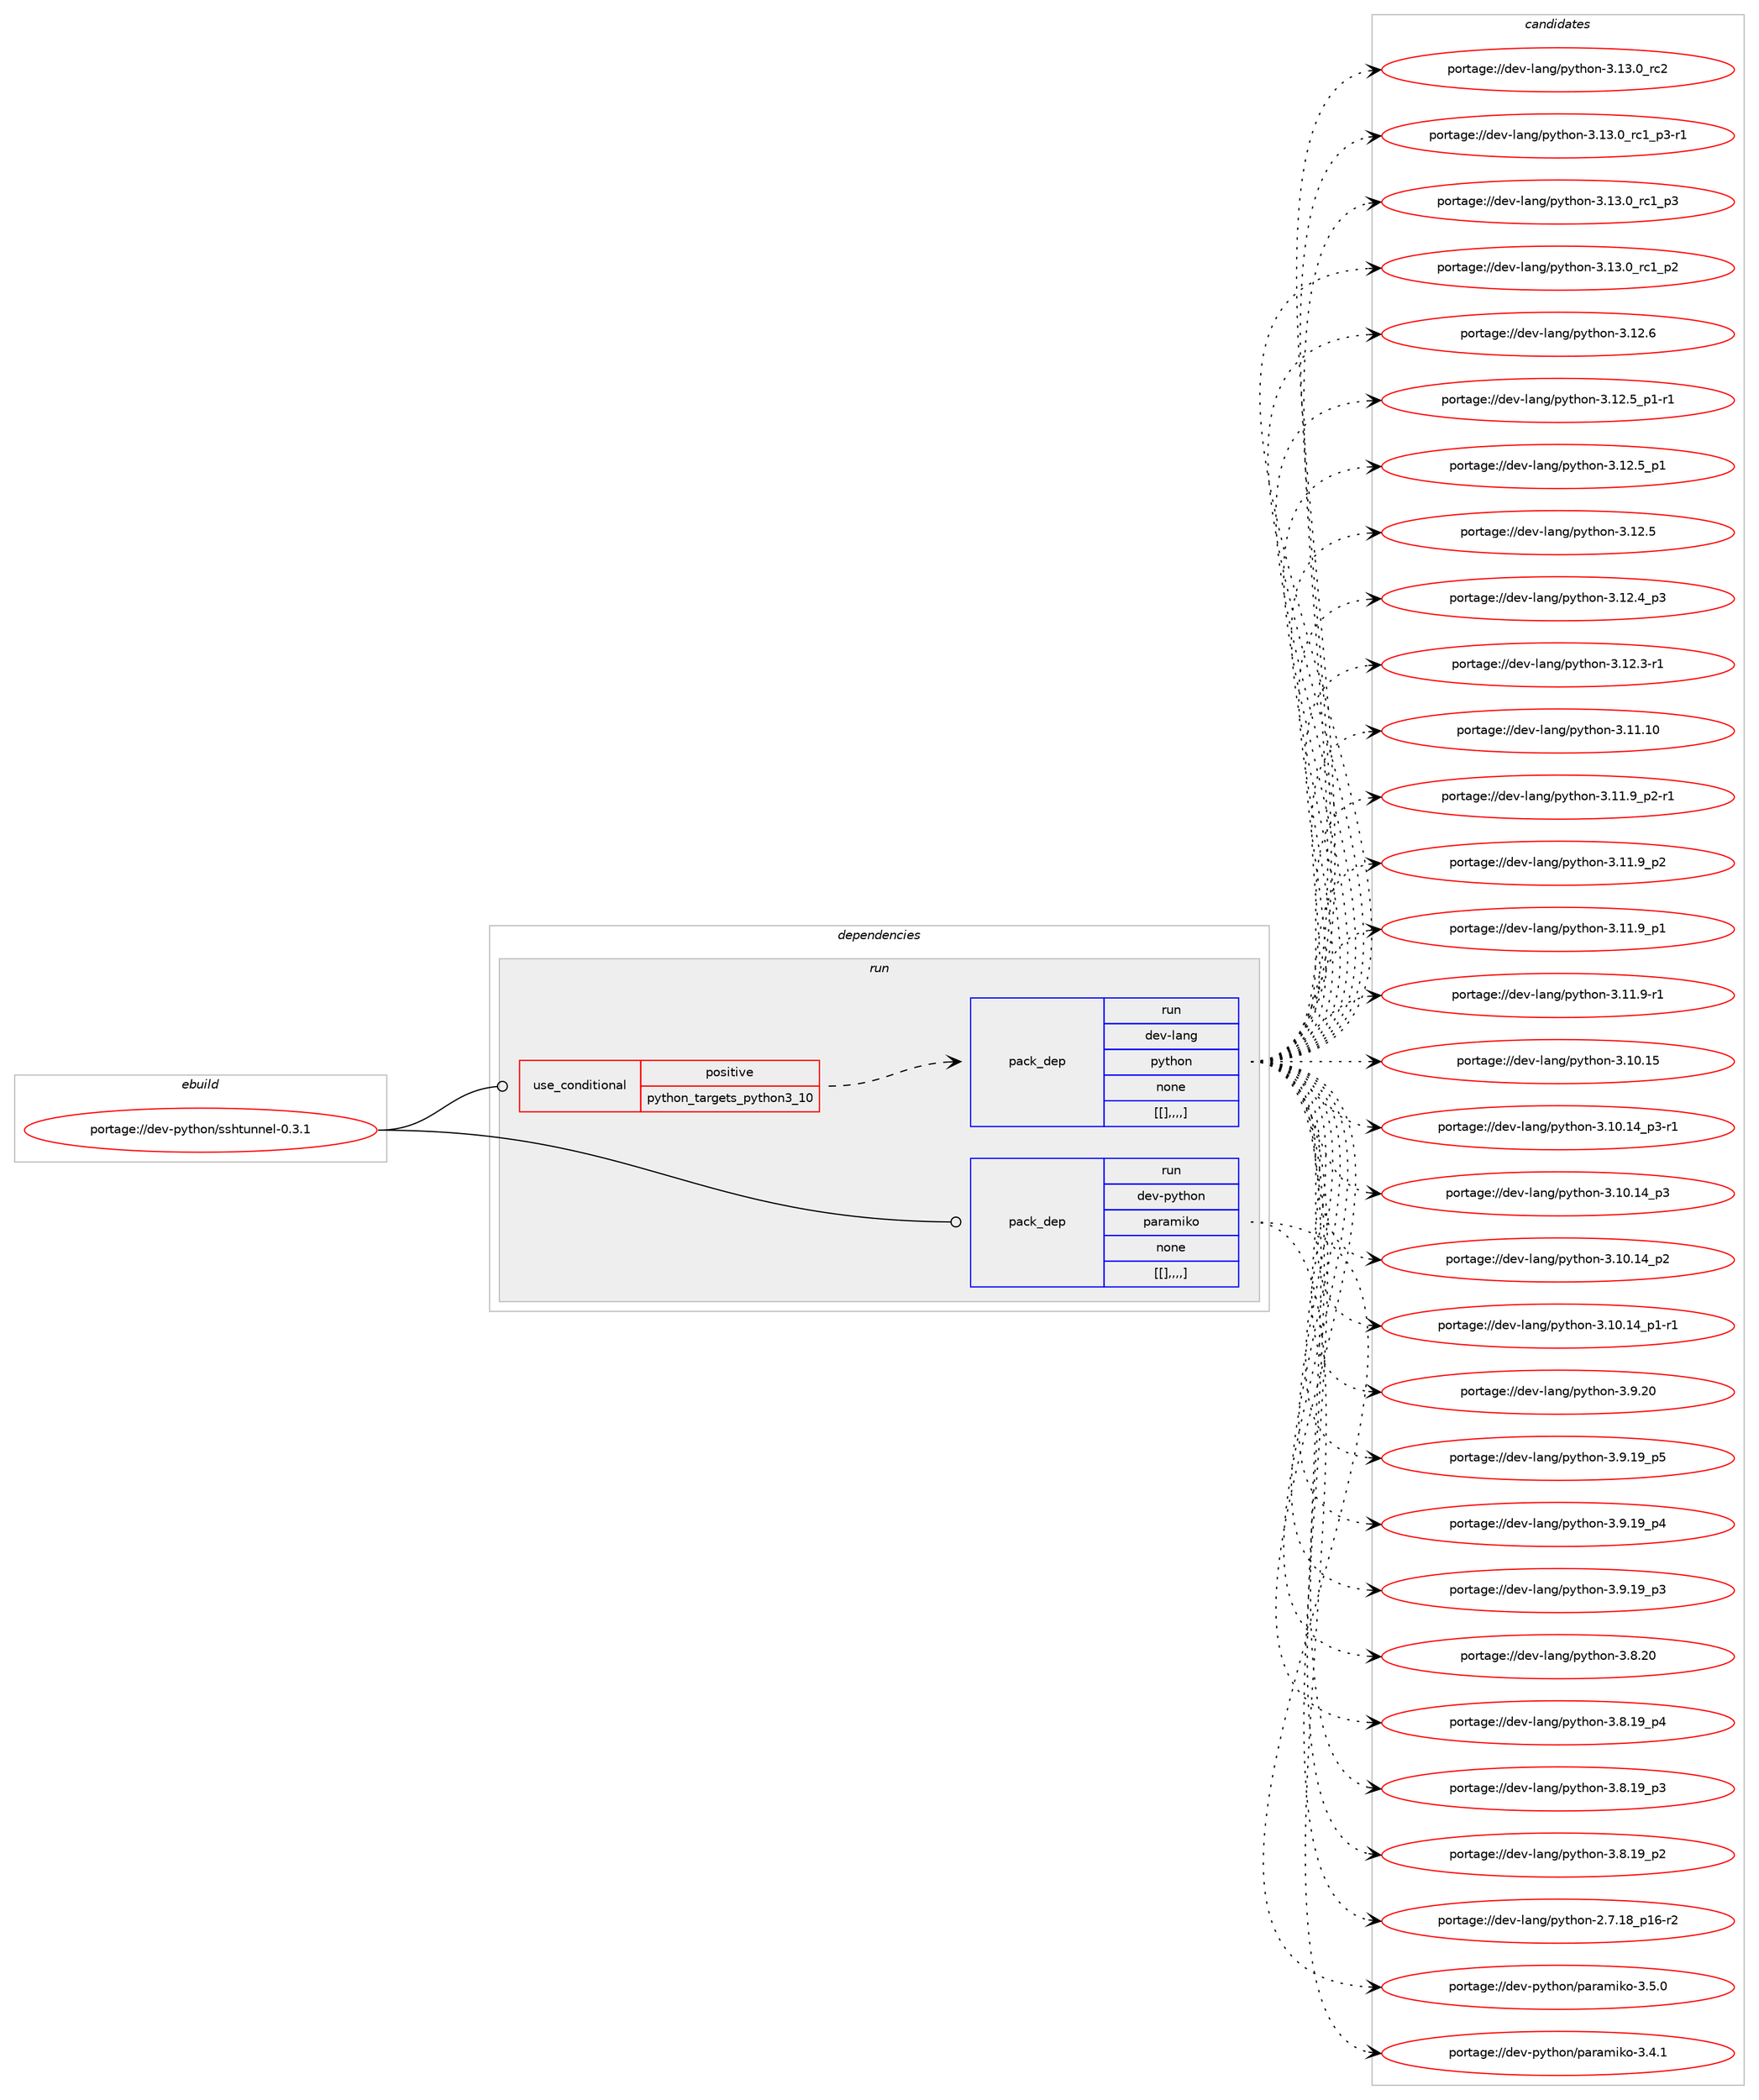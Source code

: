 digraph prolog {

# *************
# Graph options
# *************

newrank=true;
concentrate=true;
compound=true;
graph [rankdir=LR,fontname=Helvetica,fontsize=10,ranksep=1.5];#, ranksep=2.5, nodesep=0.2];
edge  [arrowhead=vee];
node  [fontname=Helvetica,fontsize=10];

# **********
# The ebuild
# **********

subgraph cluster_leftcol {
color=gray;
label=<<i>ebuild</i>>;
id [label="portage://dev-python/sshtunnel-0.3.1", color=red, width=4, href="../dev-python/sshtunnel-0.3.1.svg"];
}

# ****************
# The dependencies
# ****************

subgraph cluster_midcol {
color=gray;
label=<<i>dependencies</i>>;
subgraph cluster_compile {
fillcolor="#eeeeee";
style=filled;
label=<<i>compile</i>>;
}
subgraph cluster_compileandrun {
fillcolor="#eeeeee";
style=filled;
label=<<i>compile and run</i>>;
}
subgraph cluster_run {
fillcolor="#eeeeee";
style=filled;
label=<<i>run</i>>;
subgraph cond41092 {
dependency166747 [label=<<TABLE BORDER="0" CELLBORDER="1" CELLSPACING="0" CELLPADDING="4"><TR><TD ROWSPAN="3" CELLPADDING="10">use_conditional</TD></TR><TR><TD>positive</TD></TR><TR><TD>python_targets_python3_10</TD></TR></TABLE>>, shape=none, color=red];
subgraph pack124394 {
dependency166748 [label=<<TABLE BORDER="0" CELLBORDER="1" CELLSPACING="0" CELLPADDING="4" WIDTH="220"><TR><TD ROWSPAN="6" CELLPADDING="30">pack_dep</TD></TR><TR><TD WIDTH="110">run</TD></TR><TR><TD>dev-lang</TD></TR><TR><TD>python</TD></TR><TR><TD>none</TD></TR><TR><TD>[[],,,,]</TD></TR></TABLE>>, shape=none, color=blue];
}
dependency166747:e -> dependency166748:w [weight=20,style="dashed",arrowhead="vee"];
}
id:e -> dependency166747:w [weight=20,style="solid",arrowhead="odot"];
subgraph pack124395 {
dependency166749 [label=<<TABLE BORDER="0" CELLBORDER="1" CELLSPACING="0" CELLPADDING="4" WIDTH="220"><TR><TD ROWSPAN="6" CELLPADDING="30">pack_dep</TD></TR><TR><TD WIDTH="110">run</TD></TR><TR><TD>dev-python</TD></TR><TR><TD>paramiko</TD></TR><TR><TD>none</TD></TR><TR><TD>[[],,,,]</TD></TR></TABLE>>, shape=none, color=blue];
}
id:e -> dependency166749:w [weight=20,style="solid",arrowhead="odot"];
}
}

# **************
# The candidates
# **************

subgraph cluster_choices {
rank=same;
color=gray;
label=<<i>candidates</i>>;

subgraph choice124394 {
color=black;
nodesep=1;
choice10010111845108971101034711212111610411111045514649514648951149950 [label="portage://dev-lang/python-3.13.0_rc2", color=red, width=4,href="../dev-lang/python-3.13.0_rc2.svg"];
choice1001011184510897110103471121211161041111104551464951464895114994995112514511449 [label="portage://dev-lang/python-3.13.0_rc1_p3-r1", color=red, width=4,href="../dev-lang/python-3.13.0_rc1_p3-r1.svg"];
choice100101118451089711010347112121116104111110455146495146489511499499511251 [label="portage://dev-lang/python-3.13.0_rc1_p3", color=red, width=4,href="../dev-lang/python-3.13.0_rc1_p3.svg"];
choice100101118451089711010347112121116104111110455146495146489511499499511250 [label="portage://dev-lang/python-3.13.0_rc1_p2", color=red, width=4,href="../dev-lang/python-3.13.0_rc1_p2.svg"];
choice10010111845108971101034711212111610411111045514649504654 [label="portage://dev-lang/python-3.12.6", color=red, width=4,href="../dev-lang/python-3.12.6.svg"];
choice1001011184510897110103471121211161041111104551464950465395112494511449 [label="portage://dev-lang/python-3.12.5_p1-r1", color=red, width=4,href="../dev-lang/python-3.12.5_p1-r1.svg"];
choice100101118451089711010347112121116104111110455146495046539511249 [label="portage://dev-lang/python-3.12.5_p1", color=red, width=4,href="../dev-lang/python-3.12.5_p1.svg"];
choice10010111845108971101034711212111610411111045514649504653 [label="portage://dev-lang/python-3.12.5", color=red, width=4,href="../dev-lang/python-3.12.5.svg"];
choice100101118451089711010347112121116104111110455146495046529511251 [label="portage://dev-lang/python-3.12.4_p3", color=red, width=4,href="../dev-lang/python-3.12.4_p3.svg"];
choice100101118451089711010347112121116104111110455146495046514511449 [label="portage://dev-lang/python-3.12.3-r1", color=red, width=4,href="../dev-lang/python-3.12.3-r1.svg"];
choice1001011184510897110103471121211161041111104551464949464948 [label="portage://dev-lang/python-3.11.10", color=red, width=4,href="../dev-lang/python-3.11.10.svg"];
choice1001011184510897110103471121211161041111104551464949465795112504511449 [label="portage://dev-lang/python-3.11.9_p2-r1", color=red, width=4,href="../dev-lang/python-3.11.9_p2-r1.svg"];
choice100101118451089711010347112121116104111110455146494946579511250 [label="portage://dev-lang/python-3.11.9_p2", color=red, width=4,href="../dev-lang/python-3.11.9_p2.svg"];
choice100101118451089711010347112121116104111110455146494946579511249 [label="portage://dev-lang/python-3.11.9_p1", color=red, width=4,href="../dev-lang/python-3.11.9_p1.svg"];
choice100101118451089711010347112121116104111110455146494946574511449 [label="portage://dev-lang/python-3.11.9-r1", color=red, width=4,href="../dev-lang/python-3.11.9-r1.svg"];
choice1001011184510897110103471121211161041111104551464948464953 [label="portage://dev-lang/python-3.10.15", color=red, width=4,href="../dev-lang/python-3.10.15.svg"];
choice100101118451089711010347112121116104111110455146494846495295112514511449 [label="portage://dev-lang/python-3.10.14_p3-r1", color=red, width=4,href="../dev-lang/python-3.10.14_p3-r1.svg"];
choice10010111845108971101034711212111610411111045514649484649529511251 [label="portage://dev-lang/python-3.10.14_p3", color=red, width=4,href="../dev-lang/python-3.10.14_p3.svg"];
choice10010111845108971101034711212111610411111045514649484649529511250 [label="portage://dev-lang/python-3.10.14_p2", color=red, width=4,href="../dev-lang/python-3.10.14_p2.svg"];
choice100101118451089711010347112121116104111110455146494846495295112494511449 [label="portage://dev-lang/python-3.10.14_p1-r1", color=red, width=4,href="../dev-lang/python-3.10.14_p1-r1.svg"];
choice10010111845108971101034711212111610411111045514657465048 [label="portage://dev-lang/python-3.9.20", color=red, width=4,href="../dev-lang/python-3.9.20.svg"];
choice100101118451089711010347112121116104111110455146574649579511253 [label="portage://dev-lang/python-3.9.19_p5", color=red, width=4,href="../dev-lang/python-3.9.19_p5.svg"];
choice100101118451089711010347112121116104111110455146574649579511252 [label="portage://dev-lang/python-3.9.19_p4", color=red, width=4,href="../dev-lang/python-3.9.19_p4.svg"];
choice100101118451089711010347112121116104111110455146574649579511251 [label="portage://dev-lang/python-3.9.19_p3", color=red, width=4,href="../dev-lang/python-3.9.19_p3.svg"];
choice10010111845108971101034711212111610411111045514656465048 [label="portage://dev-lang/python-3.8.20", color=red, width=4,href="../dev-lang/python-3.8.20.svg"];
choice100101118451089711010347112121116104111110455146564649579511252 [label="portage://dev-lang/python-3.8.19_p4", color=red, width=4,href="../dev-lang/python-3.8.19_p4.svg"];
choice100101118451089711010347112121116104111110455146564649579511251 [label="portage://dev-lang/python-3.8.19_p3", color=red, width=4,href="../dev-lang/python-3.8.19_p3.svg"];
choice100101118451089711010347112121116104111110455146564649579511250 [label="portage://dev-lang/python-3.8.19_p2", color=red, width=4,href="../dev-lang/python-3.8.19_p2.svg"];
choice100101118451089711010347112121116104111110455046554649569511249544511450 [label="portage://dev-lang/python-2.7.18_p16-r2", color=red, width=4,href="../dev-lang/python-2.7.18_p16-r2.svg"];
dependency166748:e -> choice10010111845108971101034711212111610411111045514649514648951149950:w [style=dotted,weight="100"];
dependency166748:e -> choice1001011184510897110103471121211161041111104551464951464895114994995112514511449:w [style=dotted,weight="100"];
dependency166748:e -> choice100101118451089711010347112121116104111110455146495146489511499499511251:w [style=dotted,weight="100"];
dependency166748:e -> choice100101118451089711010347112121116104111110455146495146489511499499511250:w [style=dotted,weight="100"];
dependency166748:e -> choice10010111845108971101034711212111610411111045514649504654:w [style=dotted,weight="100"];
dependency166748:e -> choice1001011184510897110103471121211161041111104551464950465395112494511449:w [style=dotted,weight="100"];
dependency166748:e -> choice100101118451089711010347112121116104111110455146495046539511249:w [style=dotted,weight="100"];
dependency166748:e -> choice10010111845108971101034711212111610411111045514649504653:w [style=dotted,weight="100"];
dependency166748:e -> choice100101118451089711010347112121116104111110455146495046529511251:w [style=dotted,weight="100"];
dependency166748:e -> choice100101118451089711010347112121116104111110455146495046514511449:w [style=dotted,weight="100"];
dependency166748:e -> choice1001011184510897110103471121211161041111104551464949464948:w [style=dotted,weight="100"];
dependency166748:e -> choice1001011184510897110103471121211161041111104551464949465795112504511449:w [style=dotted,weight="100"];
dependency166748:e -> choice100101118451089711010347112121116104111110455146494946579511250:w [style=dotted,weight="100"];
dependency166748:e -> choice100101118451089711010347112121116104111110455146494946579511249:w [style=dotted,weight="100"];
dependency166748:e -> choice100101118451089711010347112121116104111110455146494946574511449:w [style=dotted,weight="100"];
dependency166748:e -> choice1001011184510897110103471121211161041111104551464948464953:w [style=dotted,weight="100"];
dependency166748:e -> choice100101118451089711010347112121116104111110455146494846495295112514511449:w [style=dotted,weight="100"];
dependency166748:e -> choice10010111845108971101034711212111610411111045514649484649529511251:w [style=dotted,weight="100"];
dependency166748:e -> choice10010111845108971101034711212111610411111045514649484649529511250:w [style=dotted,weight="100"];
dependency166748:e -> choice100101118451089711010347112121116104111110455146494846495295112494511449:w [style=dotted,weight="100"];
dependency166748:e -> choice10010111845108971101034711212111610411111045514657465048:w [style=dotted,weight="100"];
dependency166748:e -> choice100101118451089711010347112121116104111110455146574649579511253:w [style=dotted,weight="100"];
dependency166748:e -> choice100101118451089711010347112121116104111110455146574649579511252:w [style=dotted,weight="100"];
dependency166748:e -> choice100101118451089711010347112121116104111110455146574649579511251:w [style=dotted,weight="100"];
dependency166748:e -> choice10010111845108971101034711212111610411111045514656465048:w [style=dotted,weight="100"];
dependency166748:e -> choice100101118451089711010347112121116104111110455146564649579511252:w [style=dotted,weight="100"];
dependency166748:e -> choice100101118451089711010347112121116104111110455146564649579511251:w [style=dotted,weight="100"];
dependency166748:e -> choice100101118451089711010347112121116104111110455146564649579511250:w [style=dotted,weight="100"];
dependency166748:e -> choice100101118451089711010347112121116104111110455046554649569511249544511450:w [style=dotted,weight="100"];
}
subgraph choice124395 {
color=black;
nodesep=1;
choice10010111845112121116104111110471129711497109105107111455146534648 [label="portage://dev-python/paramiko-3.5.0", color=red, width=4,href="../dev-python/paramiko-3.5.0.svg"];
choice10010111845112121116104111110471129711497109105107111455146524649 [label="portage://dev-python/paramiko-3.4.1", color=red, width=4,href="../dev-python/paramiko-3.4.1.svg"];
dependency166749:e -> choice10010111845112121116104111110471129711497109105107111455146534648:w [style=dotted,weight="100"];
dependency166749:e -> choice10010111845112121116104111110471129711497109105107111455146524649:w [style=dotted,weight="100"];
}
}

}
